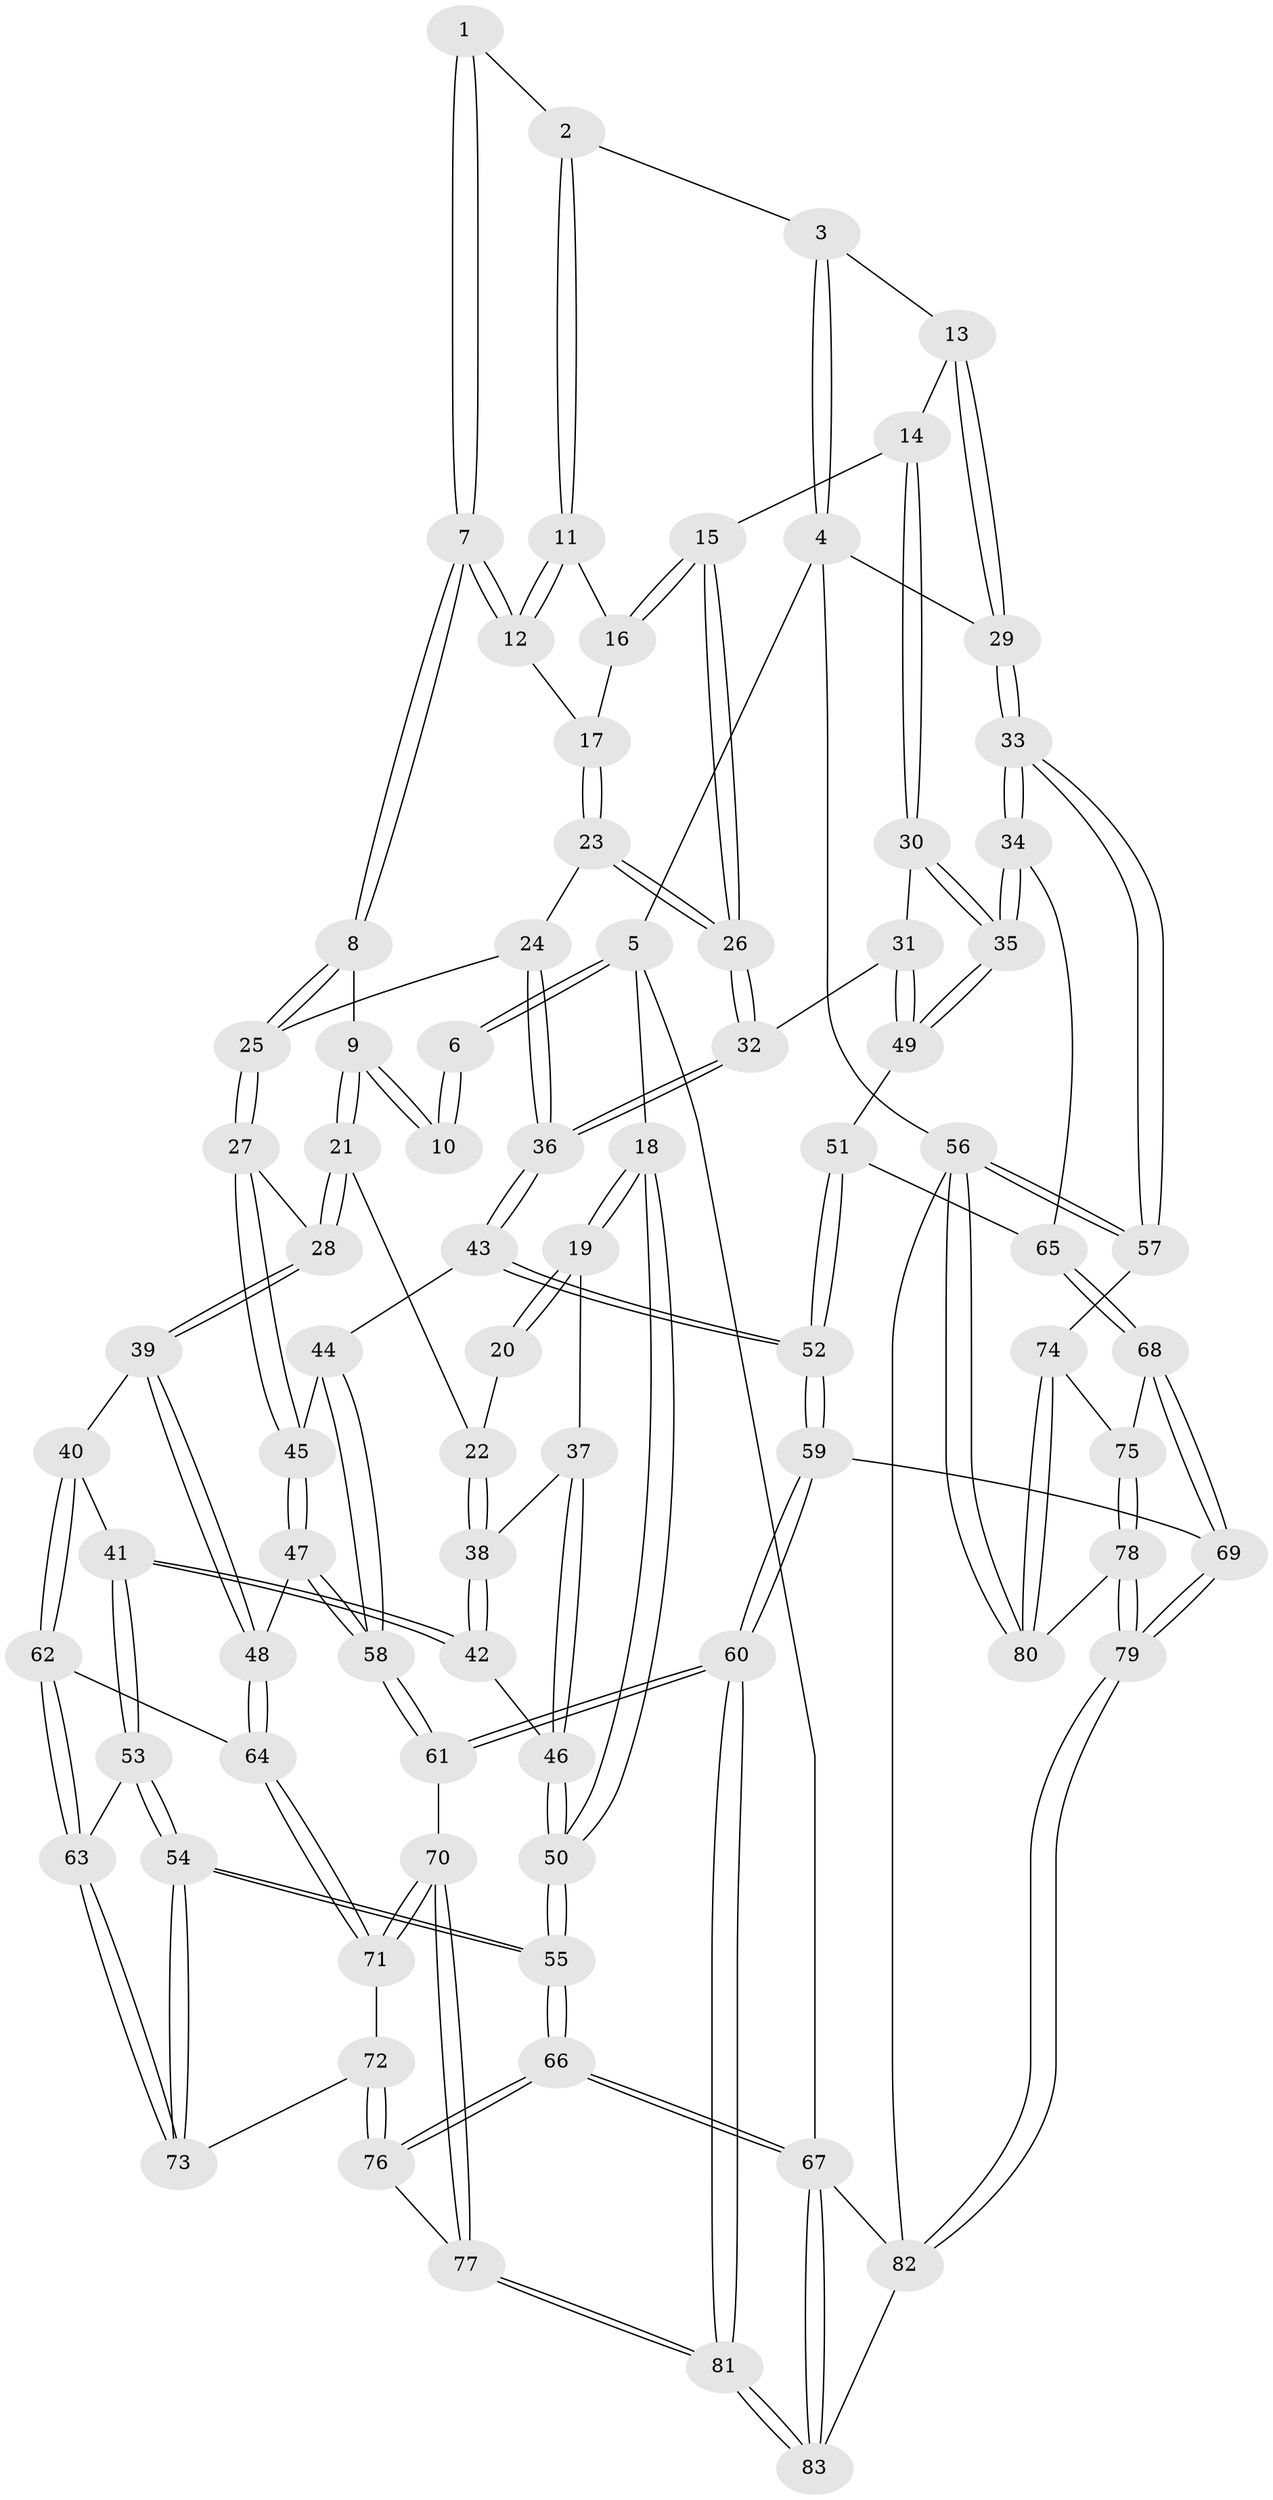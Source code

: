 // Generated by graph-tools (version 1.1) at 2025/16/03/09/25 04:16:58]
// undirected, 83 vertices, 204 edges
graph export_dot {
graph [start="1"]
  node [color=gray90,style=filled];
  1 [pos="+0.3643453709559296+0"];
  2 [pos="+0.7579774990742927+0"];
  3 [pos="+0.7814186855753167+0"];
  4 [pos="+1+0"];
  5 [pos="+0+0"];
  6 [pos="+0.3104853012037402+0"];
  7 [pos="+0.4417470772025004+0.12933310689876082"];
  8 [pos="+0.4221492852491571+0.17917315120320823"];
  9 [pos="+0.2481059997490789+0.15542328897609067"];
  10 [pos="+0.20694207555367758+0.09446846553880836"];
  11 [pos="+0.7410502240055565+0"];
  12 [pos="+0.523598894438052+0.1159368491840164"];
  13 [pos="+0.8701012739682683+0.21357232526904313"];
  14 [pos="+0.8646367960082133+0.21494946495054948"];
  15 [pos="+0.7926073201924473+0.1999851301482432"];
  16 [pos="+0.7163945031116457+0.0583766286274632"];
  17 [pos="+0.6273002333616464+0.15514085396621494"];
  18 [pos="+0+0.012739134329440965"];
  19 [pos="+0+0.02361124101231238"];
  20 [pos="+0.12361759076063655+0.11500145718588269"];
  21 [pos="+0.2187397517717384+0.2632994140828957"];
  22 [pos="+0.12027612404618339+0.28836626256304254"];
  23 [pos="+0.627324123925583+0.18912382967818475"];
  24 [pos="+0.4564622190065053+0.2607709685196066"];
  25 [pos="+0.43779300052935+0.2545019722362594"];
  26 [pos="+0.6810543689915011+0.29411790919454867"];
  27 [pos="+0.4107740047816241+0.28951671178322747"];
  28 [pos="+0.29833492602429934+0.3365494171474948"];
  29 [pos="+1+0.19113622045960182"];
  30 [pos="+0.8192026837703632+0.3758119346209651"];
  31 [pos="+0.7789380551595221+0.37640605157833545"];
  32 [pos="+0.6669304900495581+0.35137620649022083"];
  33 [pos="+1+0.4875795059877618"];
  34 [pos="+1+0.4873650084650387"];
  35 [pos="+0.9763272674593648+0.47840563852561674"];
  36 [pos="+0.6344392469157858+0.3783330512720819"];
  37 [pos="+0.01930772656823881+0.24683354059778528"];
  38 [pos="+0.10831011545103468+0.297652924855162"];
  39 [pos="+0.25470425114082973+0.46732994793374943"];
  40 [pos="+0.20326749632756663+0.46953630170515737"];
  41 [pos="+0.12932559855270337+0.4423096949797795"];
  42 [pos="+0.09776745839772899+0.39419485294136064"];
  43 [pos="+0.6192107387545718+0.4341916126066241"];
  44 [pos="+0.6034713632102101+0.43975423521564816"];
  45 [pos="+0.4282292369562057+0.3821728170076309"];
  46 [pos="+0+0.398375734785579"];
  47 [pos="+0.40758324712396526+0.5438737297684372"];
  48 [pos="+0.3218735655573692+0.5253915975732448"];
  49 [pos="+0.7735576247230108+0.5314781789545127"];
  50 [pos="+0+0.42133788786858023"];
  51 [pos="+0.7520895649995779+0.5432923960079843"];
  52 [pos="+0.6792768205653739+0.5574283463369262"];
  53 [pos="+0.01656451428973196+0.5737900075786366"];
  54 [pos="+0+0.6316516987146349"];
  55 [pos="+0+0.6354439361907627"];
  56 [pos="+1+0.793136005145195"];
  57 [pos="+1+0.6278471156176327"];
  58 [pos="+0.4076016264134198+0.5438861831890329"];
  59 [pos="+0.6297447792090782+0.7338137485300552"];
  60 [pos="+0.6178767503564443+0.739793365223282"];
  61 [pos="+0.4139638686421438+0.558805524783756"];
  62 [pos="+0.15190226368247645+0.6131087120492111"];
  63 [pos="+0.1288955324335823+0.6319251489991004"];
  64 [pos="+0.25778679726468695+0.6329332096560226"];
  65 [pos="+0.8374549226804114+0.6345099344384949"];
  66 [pos="+0+1"];
  67 [pos="+0+1"];
  68 [pos="+0.801834546560002+0.7453152726567519"];
  69 [pos="+0.6640008744377424+0.7416218962926049"];
  70 [pos="+0.33937319499131596+0.7669401988101848"];
  71 [pos="+0.2567009813918621+0.7151433908454157"];
  72 [pos="+0.1454274174578909+0.7399529378703008"];
  73 [pos="+0.13825563806059973+0.7274539245653291"];
  74 [pos="+0.8403479818670259+0.7515695280352962"];
  75 [pos="+0.8152341733326729+0.7515721346344821"];
  76 [pos="+0.12002868074169709+0.8276763539880093"];
  77 [pos="+0.4125121343485035+0.9112458037025967"];
  78 [pos="+0.8516017512632625+0.969359500433056"];
  79 [pos="+0.8328892964629442+1"];
  80 [pos="+0.9579395529727417+0.8783543865044849"];
  81 [pos="+0.46189971703980753+0.9637350664354974"];
  82 [pos="+0.7829016539614908+1"];
  83 [pos="+0.4640648677452366+1"];
  1 -- 2;
  1 -- 7;
  1 -- 7;
  2 -- 3;
  2 -- 11;
  2 -- 11;
  3 -- 4;
  3 -- 4;
  3 -- 13;
  4 -- 5;
  4 -- 29;
  4 -- 56;
  5 -- 6;
  5 -- 6;
  5 -- 18;
  5 -- 67;
  6 -- 10;
  6 -- 10;
  7 -- 8;
  7 -- 8;
  7 -- 12;
  7 -- 12;
  8 -- 9;
  8 -- 25;
  8 -- 25;
  9 -- 10;
  9 -- 10;
  9 -- 21;
  9 -- 21;
  11 -- 12;
  11 -- 12;
  11 -- 16;
  12 -- 17;
  13 -- 14;
  13 -- 29;
  13 -- 29;
  14 -- 15;
  14 -- 30;
  14 -- 30;
  15 -- 16;
  15 -- 16;
  15 -- 26;
  15 -- 26;
  16 -- 17;
  17 -- 23;
  17 -- 23;
  18 -- 19;
  18 -- 19;
  18 -- 50;
  18 -- 50;
  19 -- 20;
  19 -- 20;
  19 -- 37;
  20 -- 22;
  21 -- 22;
  21 -- 28;
  21 -- 28;
  22 -- 38;
  22 -- 38;
  23 -- 24;
  23 -- 26;
  23 -- 26;
  24 -- 25;
  24 -- 36;
  24 -- 36;
  25 -- 27;
  25 -- 27;
  26 -- 32;
  26 -- 32;
  27 -- 28;
  27 -- 45;
  27 -- 45;
  28 -- 39;
  28 -- 39;
  29 -- 33;
  29 -- 33;
  30 -- 31;
  30 -- 35;
  30 -- 35;
  31 -- 32;
  31 -- 49;
  31 -- 49;
  32 -- 36;
  32 -- 36;
  33 -- 34;
  33 -- 34;
  33 -- 57;
  33 -- 57;
  34 -- 35;
  34 -- 35;
  34 -- 65;
  35 -- 49;
  35 -- 49;
  36 -- 43;
  36 -- 43;
  37 -- 38;
  37 -- 46;
  37 -- 46;
  38 -- 42;
  38 -- 42;
  39 -- 40;
  39 -- 48;
  39 -- 48;
  40 -- 41;
  40 -- 62;
  40 -- 62;
  41 -- 42;
  41 -- 42;
  41 -- 53;
  41 -- 53;
  42 -- 46;
  43 -- 44;
  43 -- 52;
  43 -- 52;
  44 -- 45;
  44 -- 58;
  44 -- 58;
  45 -- 47;
  45 -- 47;
  46 -- 50;
  46 -- 50;
  47 -- 48;
  47 -- 58;
  47 -- 58;
  48 -- 64;
  48 -- 64;
  49 -- 51;
  50 -- 55;
  50 -- 55;
  51 -- 52;
  51 -- 52;
  51 -- 65;
  52 -- 59;
  52 -- 59;
  53 -- 54;
  53 -- 54;
  53 -- 63;
  54 -- 55;
  54 -- 55;
  54 -- 73;
  54 -- 73;
  55 -- 66;
  55 -- 66;
  56 -- 57;
  56 -- 57;
  56 -- 80;
  56 -- 80;
  56 -- 82;
  57 -- 74;
  58 -- 61;
  58 -- 61;
  59 -- 60;
  59 -- 60;
  59 -- 69;
  60 -- 61;
  60 -- 61;
  60 -- 81;
  60 -- 81;
  61 -- 70;
  62 -- 63;
  62 -- 63;
  62 -- 64;
  63 -- 73;
  63 -- 73;
  64 -- 71;
  64 -- 71;
  65 -- 68;
  65 -- 68;
  66 -- 67;
  66 -- 67;
  66 -- 76;
  66 -- 76;
  67 -- 83;
  67 -- 83;
  67 -- 82;
  68 -- 69;
  68 -- 69;
  68 -- 75;
  69 -- 79;
  69 -- 79;
  70 -- 71;
  70 -- 71;
  70 -- 77;
  70 -- 77;
  71 -- 72;
  72 -- 73;
  72 -- 76;
  72 -- 76;
  74 -- 75;
  74 -- 80;
  74 -- 80;
  75 -- 78;
  75 -- 78;
  76 -- 77;
  77 -- 81;
  77 -- 81;
  78 -- 79;
  78 -- 79;
  78 -- 80;
  79 -- 82;
  79 -- 82;
  81 -- 83;
  81 -- 83;
  82 -- 83;
}
